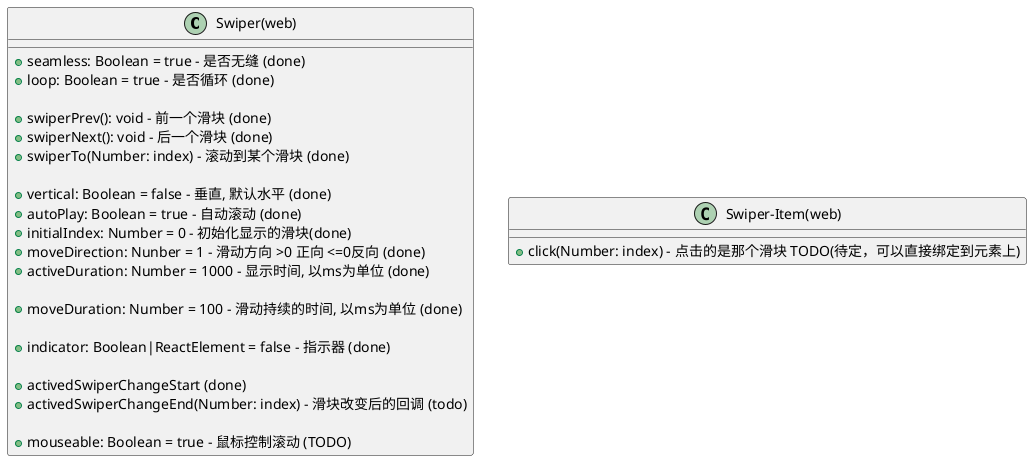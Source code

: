 @startuml

class Swiper(web) {
  + seamless: Boolean = true - 是否无缝 (done)
  + loop: Boolean = true - 是否循环 (done)

  + swiperPrev(): void - 前一个滑块 (done)
  + swiperNext(): void - 后一个滑块 (done)
  + swiperTo(Number: index) - 滚动到某个滑块 (done)

  + vertical: Boolean = false - 垂直, 默认水平 (done)
  + autoPlay: Boolean = true - 自动滚动 (done)
  + initialIndex: Number = 0 - 初始化显示的滑块(done)
  + moveDirection: Nunber = 1 - 滑动方向 >0 正向 <=0反向 (done)
  + activeDuration: Number = 1000 - 显示时间, 以ms为单位 (done)

  + moveDuration: Number = 100 - 滑动持续的时间, 以ms为单位 (done)

  + indicator: Boolean|ReactElement = false - 指示器 (done)

  + activedSwiperChangeStart (done)
  + activedSwiperChangeEnd(Number: index) - 滑块改变后的回调 (todo)

  + mouseable: Boolean = true - 鼠标控制滚动 (TODO)
}

class Swiper-Item(web) {
  + click(Number: index) - 点击的是那个滑块 TODO(待定，可以直接绑定到元素上)
}

@enduml